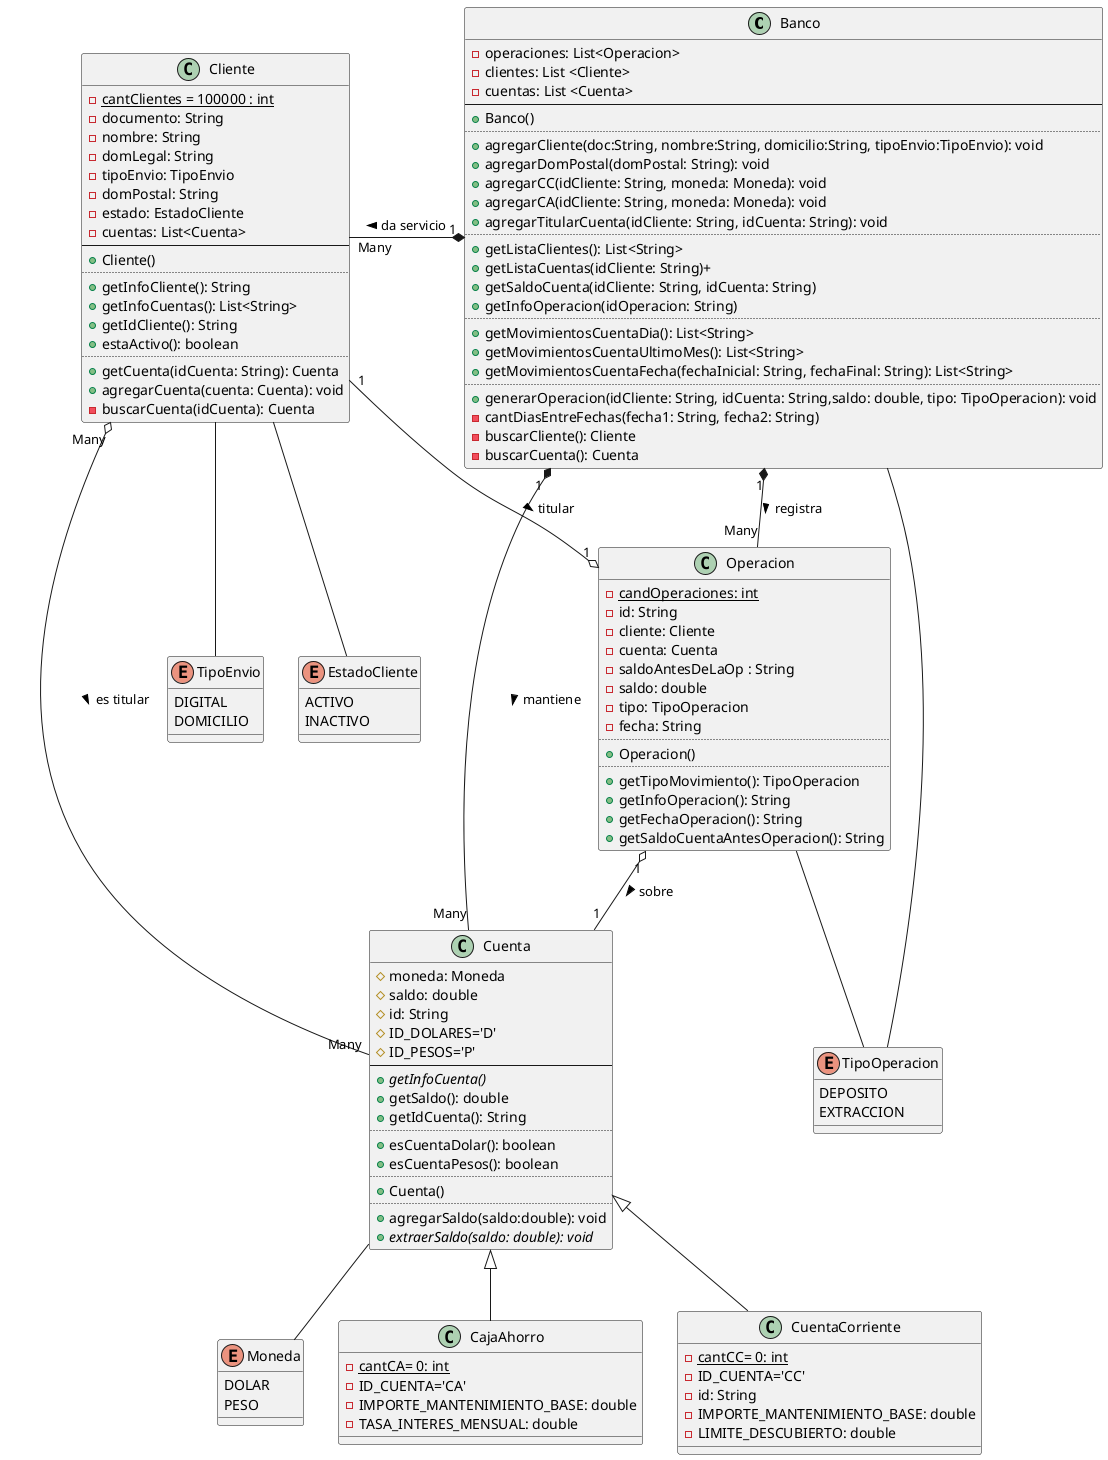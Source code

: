 @startuml
Banco "1" *-left- "Many" Cliente:> da servicio
Banco "1" *-- "Many" Cuenta :> mantiene
Banco "1" *-- "Many" Operacion:> registra
Cliente "Many" o-- "Many" Cuenta:> es titular
Operacion "1" o-- "1" Cliente:< titular
Operacion "1" o-- "1" Cuenta:> sobre

Cliente -- TipoEnvio
Cliente -- EstadoCliente
Operacion -- TipoOperacion
Banco -- TipoOperacion
Cuenta -- Moneda

class Banco{
    - operaciones: List<Operacion>
    - clientes: List <Cliente>
    - cuentas: List <Cuenta>
    --
    + Banco()
    ..
    + agregarCliente(doc:String, nombre:String, domicilio:String, tipoEnvio:TipoEnvio): void
    + agregarDomPostal(domPostal: String): void
    + agregarCC(idCliente: String, moneda: Moneda): void
    + agregarCA(idCliente: String, moneda: Moneda): void
    + agregarTitularCuenta(idCliente: String, idCuenta: String): void
    ..
    + getListaClientes(): List<String>
    + getListaCuentas(idCliente: String)+
    + getSaldoCuenta(idCliente: String, idCuenta: String)
    + getInfoOperacion(idOperacion: String)
    ..
    + getMovimientosCuentaDia(): List<String>
    + getMovimientosCuentaUltimoMes(): List<String>
    + getMovimientosCuentaFecha(fechaInicial: String, fechaFinal: String): List<String>
    ..
    + generarOperacion(idCliente: String, idCuenta: String,saldo: double, tipo: TipoOperacion): void
    - cantDiasEntreFechas(fecha1: String, fecha2: String)
    - buscarCliente(): Cliente
    - buscarCuenta(): Cuenta
}


class Cliente{
    - {static} cantClientes = 100000 : int
    - documento: String
    - nombre: String
    - domLegal: String
    - tipoEnvio: TipoEnvio
    - domPostal: String
    - estado: EstadoCliente
    - cuentas: List<Cuenta>
    --
    + Cliente()
    ..
    + getInfoCliente(): String
    + getInfoCuentas(): List<String>
    + getIdCliente(): String
    + estaActivo(): boolean
    ..
    + getCuenta(idCuenta: String): Cuenta
    + agregarCuenta(cuenta: Cuenta): void
    - buscarCuenta(idCuenta): Cuenta
}
class Operacion{
    - {static} candOperaciones: int
    - id: String
    - cliente: Cliente
    - cuenta: Cuenta
    - saldoAntesDeLaOp : String
    - saldo: double
    - tipo: TipoOperacion
    - fecha: String
    ..
    + Operacion()
    ..
    + getTipoMovimiento(): TipoOperacion
    + getInfoOperacion(): String
    + getFechaOperacion(): String
    + getSaldoCuentaAntesOperacion(): String
}
class Cuenta{
    # moneda: Moneda
    # saldo: double
    # id: String
    # ID_DOLARES='D'
    # ID_PESOS='P'
    --
    + {abstract} getInfoCuenta()
    + getSaldo(): double
    + getIdCuenta(): String
    ..
    + esCuentaDolar(): boolean
    + esCuentaPesos(): boolean
    ..
    + Cuenta()
    ..
    + agregarSaldo(saldo:double): void
    + {abstract} extraerSaldo(saldo: double): void
}
class CajaAhorro extends Cuenta{
    - {static} cantCA= 0: int
    - ID_CUENTA='CA'
    - IMPORTE_MANTENIMIENTO_BASE: double
    - TASA_INTERES_MENSUAL: double
}
class CuentaCorriente extends Cuenta{
    - {static} cantCC= 0: int
    - ID_CUENTA='CC'
    - id: String
    - IMPORTE_MANTENIMIENTO_BASE: double
    - LIMITE_DESCUBIERTO: double
}
enum TipoEnvio{
    DIGITAL
    DOMICILIO
}
enum EstadoCliente{
    ACTIVO
    INACTIVO
}
enum Moneda{
    DOLAR
    PESO
}
enum TipoOperacion{
    DEPOSITO
    EXTRACCION
}
@enduml
